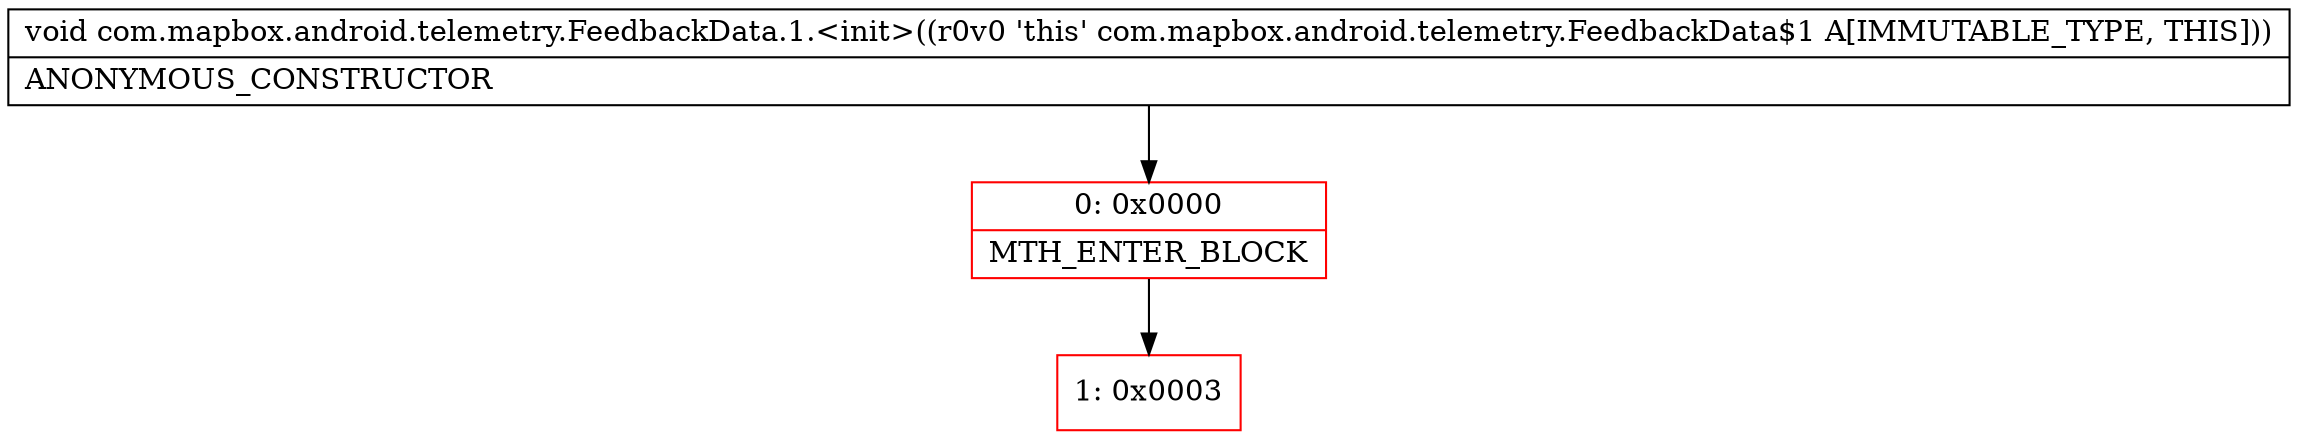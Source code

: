 digraph "CFG forcom.mapbox.android.telemetry.FeedbackData.1.\<init\>()V" {
subgraph cluster_Region_582132437 {
label = "R(0)";
node [shape=record,color=blue];
}
Node_0 [shape=record,color=red,label="{0\:\ 0x0000|MTH_ENTER_BLOCK\l}"];
Node_1 [shape=record,color=red,label="{1\:\ 0x0003}"];
MethodNode[shape=record,label="{void com.mapbox.android.telemetry.FeedbackData.1.\<init\>((r0v0 'this' com.mapbox.android.telemetry.FeedbackData$1 A[IMMUTABLE_TYPE, THIS]))  | ANONYMOUS_CONSTRUCTOR\l}"];
MethodNode -> Node_0;
Node_0 -> Node_1;
}

